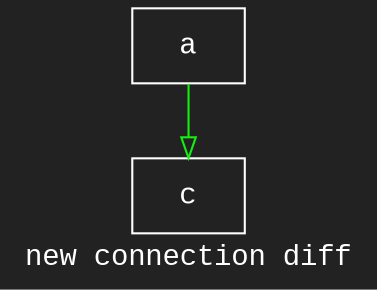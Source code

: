 digraph D {
    label="new connection diff";
    tooltip="new connection diff";
    bgcolor="#222222";
    fontcolor="#ffffff";
    fontname="Courier New";
    
    node1 [color="#ffffff",fontcolor="#ffffff",fontname="Courier New",shape="rectangle",tooltip="a",label="a"]
    
    node2 [color="#ffffff",fontcolor="#ffffff",fontname="Courier New",shape="rectangle",tooltip="c",label="c"]
    
    node1 -> node2 [arrowhead="empty",color="#15ef10",tooltip="a\n   ->\nc",]
}
